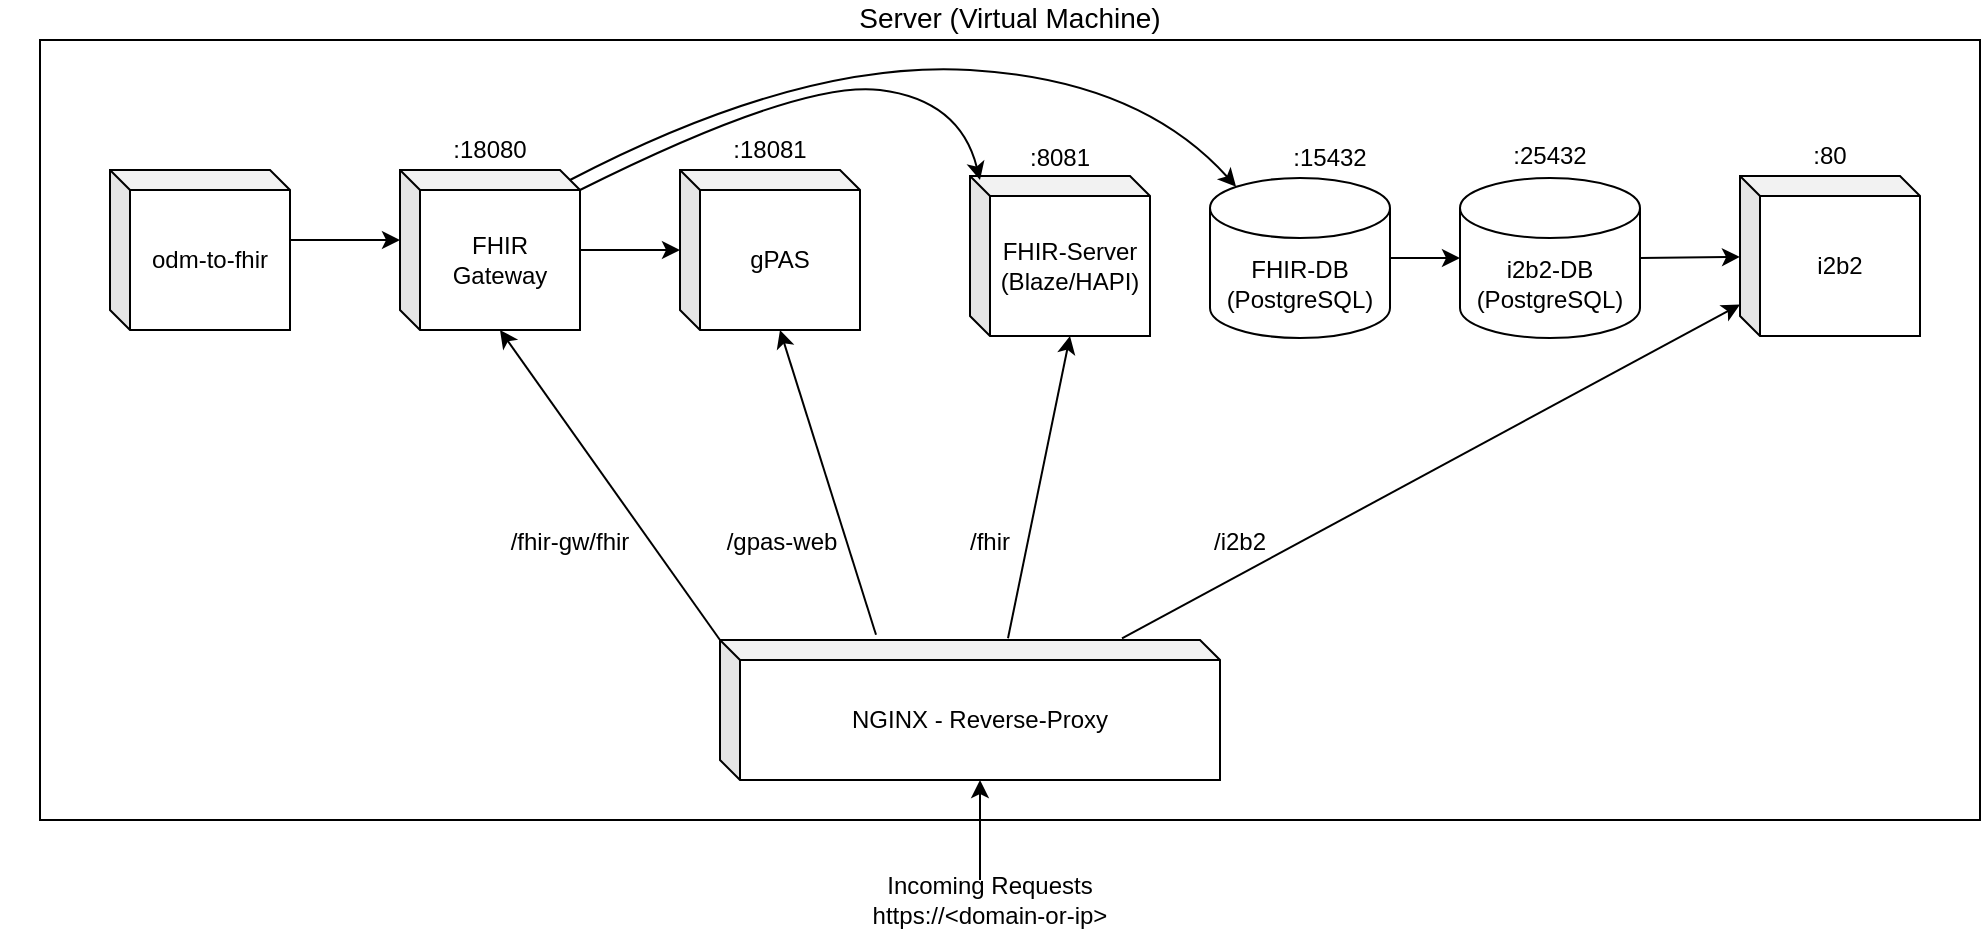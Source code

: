 <mxfile version="14.2.4" type="embed">
    <diagram id="MG7fdo5zGahb10Hoo4-Q" name="Page-1">
        <mxGraphModel dx="1682" dy="739" grid="1" gridSize="10" guides="1" tooltips="1" connect="1" arrows="1" fold="1" page="1" pageScale="1" pageWidth="600" pageHeight="300" background="#FFFFFF" math="0" shadow="0">
            <root>
                <mxCell id="0"/>
                <mxCell id="1" parent="0"/>
                <mxCell id="Vwow8PAGsQpxMxs0d7Oy-31" value="" style="group;fontSize=12;" parent="1" vertex="1" connectable="0">
                    <mxGeometry x="50" y="60" width="990" height="410" as="geometry"/>
                </mxCell>
                <mxCell id="Vwow8PAGsQpxMxs0d7Oy-32" value="&lt;span style=&quot;font-size: 14px&quot;&gt;Server (Virtual Machine)&lt;/span&gt;" style="whiteSpace=wrap;html=1;labelPosition=center;verticalLabelPosition=top;align=center;verticalAlign=bottom;" parent="Vwow8PAGsQpxMxs0d7Oy-31" vertex="1">
                    <mxGeometry x="20" width="970" height="390" as="geometry"/>
                </mxCell>
                <mxCell id="Vwow8PAGsQpxMxs0d7Oy-47" value="FHIR-Server (Blaze/HAPI)" style="shape=cube;whiteSpace=wrap;html=1;boundedLbl=1;backgroundOutline=1;darkOpacity=0.05;darkOpacity2=0.1;align=center;size=10;" parent="Vwow8PAGsQpxMxs0d7Oy-31" vertex="1">
                    <mxGeometry x="485" y="68" width="90" height="80" as="geometry"/>
                </mxCell>
                <mxCell id="Vwow8PAGsQpxMxs0d7Oy-49" value="FHIR&lt;br&gt;Gateway" style="shape=cube;whiteSpace=wrap;html=1;boundedLbl=1;backgroundOutline=1;darkOpacity=0.05;darkOpacity2=0.1;align=center;size=10;" parent="Vwow8PAGsQpxMxs0d7Oy-31" vertex="1">
                    <mxGeometry x="200" y="65" width="90" height="80" as="geometry"/>
                </mxCell>
                <mxCell id="Vwow8PAGsQpxMxs0d7Oy-50" value="FHIR-DB&lt;br&gt;(PostgreSQL)" style="shape=cylinder3;whiteSpace=wrap;html=1;boundedLbl=1;backgroundOutline=1;size=15;align=center;" parent="Vwow8PAGsQpxMxs0d7Oy-31" vertex="1">
                    <mxGeometry x="605" y="69" width="90" height="80" as="geometry"/>
                </mxCell>
                <mxCell id="Vwow8PAGsQpxMxs0d7Oy-51" value="gPAS" style="shape=cube;whiteSpace=wrap;html=1;boundedLbl=1;backgroundOutline=1;darkOpacity=0.05;darkOpacity2=0.1;align=center;size=10;" parent="Vwow8PAGsQpxMxs0d7Oy-31" vertex="1">
                    <mxGeometry x="340" y="65" width="90" height="80" as="geometry"/>
                </mxCell>
                <mxCell id="Vwow8PAGsQpxMxs0d7Oy-52" value="odm-to-fhir" style="shape=cube;whiteSpace=wrap;html=1;boundedLbl=1;backgroundOutline=1;darkOpacity=0.05;darkOpacity2=0.1;align=center;size=10;" parent="Vwow8PAGsQpxMxs0d7Oy-31" vertex="1">
                    <mxGeometry x="55" y="65" width="90" height="80" as="geometry"/>
                </mxCell>
                <mxCell id="Vwow8PAGsQpxMxs0d7Oy-53" value="i2b2" style="shape=cube;whiteSpace=wrap;html=1;boundedLbl=1;backgroundOutline=1;darkOpacity=0.05;darkOpacity2=0.1;align=center;size=10;" parent="Vwow8PAGsQpxMxs0d7Oy-31" vertex="1">
                    <mxGeometry x="870" y="68" width="90" height="80" as="geometry"/>
                </mxCell>
                <mxCell id="Vwow8PAGsQpxMxs0d7Oy-54" value="" style="endArrow=classic;html=1;exitX=1;exitY=0.5;exitDx=0;exitDy=0;entryX=0;entryY=0.5;entryDx=0;entryDy=0;entryPerimeter=0;exitPerimeter=0;" parent="Vwow8PAGsQpxMxs0d7Oy-31" source="Vwow8PAGsQpxMxs0d7Oy-50" target="Vwow8PAGsQpxMxs0d7Oy-57" edge="1">
                    <mxGeometry width="50" height="50" relative="1" as="geometry">
                        <mxPoint x="725" y="99.12" as="sourcePoint"/>
                        <mxPoint x="765" y="99.002" as="targetPoint"/>
                    </mxGeometry>
                </mxCell>
                <mxCell id="Vwow8PAGsQpxMxs0d7Oy-55" value="NGINX - Reverse-Proxy" style="shape=cube;whiteSpace=wrap;html=1;boundedLbl=1;backgroundOutline=1;darkOpacity=0.05;darkOpacity2=0.1;align=center;size=10;" parent="Vwow8PAGsQpxMxs0d7Oy-31" vertex="1">
                    <mxGeometry x="360" y="300" width="250" height="70" as="geometry"/>
                </mxCell>
                <mxCell id="Vwow8PAGsQpxMxs0d7Oy-57" value="i2b2-DB (PostgreSQL)" style="shape=cylinder3;whiteSpace=wrap;html=1;boundedLbl=1;backgroundOutline=1;size=15;align=center;" parent="Vwow8PAGsQpxMxs0d7Oy-31" vertex="1">
                    <mxGeometry x="730" y="69" width="90" height="80" as="geometry"/>
                </mxCell>
                <mxCell id="Vwow8PAGsQpxMxs0d7Oy-58" value="" style="endArrow=classic;html=1;" parent="Vwow8PAGsQpxMxs0d7Oy-31" edge="1">
                    <mxGeometry width="50" height="50" relative="1" as="geometry">
                        <mxPoint x="290" y="105" as="sourcePoint"/>
                        <mxPoint x="340" y="105" as="targetPoint"/>
                    </mxGeometry>
                </mxCell>
                <mxCell id="Vwow8PAGsQpxMxs0d7Oy-59" value="" style="endArrow=classic;html=1;exitX=0;exitY=0;exitDx=90;exitDy=10;exitPerimeter=0;curved=1;" parent="Vwow8PAGsQpxMxs0d7Oy-31" source="Vwow8PAGsQpxMxs0d7Oy-49" edge="1">
                    <mxGeometry width="50" height="50" relative="1" as="geometry">
                        <mxPoint x="300" y="115" as="sourcePoint"/>
                        <mxPoint x="490" y="70" as="targetPoint"/>
                        <Array as="points">
                            <mxPoint x="400" y="20"/>
                            <mxPoint x="480" y="30"/>
                        </Array>
                    </mxGeometry>
                </mxCell>
                <mxCell id="Vwow8PAGsQpxMxs0d7Oy-60" value="" style="endArrow=classic;html=1;exitX=0;exitY=0;exitDx=85;exitDy=5;exitPerimeter=0;entryX=0.145;entryY=0;entryDx=0;entryDy=4.35;entryPerimeter=0;curved=1;" parent="Vwow8PAGsQpxMxs0d7Oy-31" source="Vwow8PAGsQpxMxs0d7Oy-49" target="Vwow8PAGsQpxMxs0d7Oy-50" edge="1">
                    <mxGeometry width="50" height="50" relative="1" as="geometry">
                        <mxPoint x="300" y="85" as="sourcePoint"/>
                        <mxPoint x="500" y="80" as="targetPoint"/>
                        <Array as="points">
                            <mxPoint x="400" y="10"/>
                            <mxPoint x="570" y="20"/>
                        </Array>
                    </mxGeometry>
                </mxCell>
                <mxCell id="Vwow8PAGsQpxMxs0d7Oy-61" value="" style="endArrow=classic;html=1;exitX=1;exitY=0.438;exitDx=0;exitDy=0;exitPerimeter=0;entryX=0;entryY=0;entryDx=0;entryDy=35;entryPerimeter=0;" parent="Vwow8PAGsQpxMxs0d7Oy-31" source="Vwow8PAGsQpxMxs0d7Oy-52" target="Vwow8PAGsQpxMxs0d7Oy-49" edge="1">
                    <mxGeometry width="50" height="50" relative="1" as="geometry">
                        <mxPoint x="300" y="85" as="sourcePoint"/>
                        <mxPoint x="500" y="80" as="targetPoint"/>
                        <Array as="points"/>
                    </mxGeometry>
                </mxCell>
                <mxCell id="Vwow8PAGsQpxMxs0d7Oy-62" value="" style="endArrow=classic;html=1;exitX=1;exitY=0.5;exitDx=0;exitDy=0;exitPerimeter=0;" parent="Vwow8PAGsQpxMxs0d7Oy-31" source="Vwow8PAGsQpxMxs0d7Oy-57" target="Vwow8PAGsQpxMxs0d7Oy-53" edge="1">
                    <mxGeometry width="50" height="50" relative="1" as="geometry">
                        <mxPoint x="705" y="119" as="sourcePoint"/>
                        <mxPoint x="740" y="119" as="targetPoint"/>
                    </mxGeometry>
                </mxCell>
                <mxCell id="Vwow8PAGsQpxMxs0d7Oy-63" value="" style="endArrow=classic;html=1;exitX=0;exitY=0;exitDx=0;exitDy=0;exitPerimeter=0;entryX=0;entryY=0;entryDx=50;entryDy=80;entryPerimeter=0;" parent="Vwow8PAGsQpxMxs0d7Oy-31" source="Vwow8PAGsQpxMxs0d7Oy-55" target="Vwow8PAGsQpxMxs0d7Oy-49" edge="1">
                    <mxGeometry width="50" height="50" relative="1" as="geometry">
                        <mxPoint x="170" y="290.04" as="sourcePoint"/>
                        <mxPoint x="225" y="290" as="targetPoint"/>
                        <Array as="points"/>
                    </mxGeometry>
                </mxCell>
                <mxCell id="Vwow8PAGsQpxMxs0d7Oy-65" value="" style="endArrow=classic;html=1;exitX=0.312;exitY=-0.037;exitDx=0;exitDy=0;exitPerimeter=0;entryX=0;entryY=0;entryDx=50;entryDy=80;entryPerimeter=0;" parent="Vwow8PAGsQpxMxs0d7Oy-31" source="Vwow8PAGsQpxMxs0d7Oy-55" target="Vwow8PAGsQpxMxs0d7Oy-51" edge="1">
                    <mxGeometry width="50" height="50" relative="1" as="geometry">
                        <mxPoint x="370" y="310" as="sourcePoint"/>
                        <mxPoint x="260" y="155" as="targetPoint"/>
                        <Array as="points"/>
                    </mxGeometry>
                </mxCell>
                <mxCell id="Vwow8PAGsQpxMxs0d7Oy-66" value="" style="endArrow=classic;html=1;exitX=0.576;exitY=-0.012;exitDx=0;exitDy=0;exitPerimeter=0;entryX=0;entryY=0;entryDx=50;entryDy=80;entryPerimeter=0;" parent="Vwow8PAGsQpxMxs0d7Oy-31" source="Vwow8PAGsQpxMxs0d7Oy-55" target="Vwow8PAGsQpxMxs0d7Oy-47" edge="1">
                    <mxGeometry width="50" height="50" relative="1" as="geometry">
                        <mxPoint x="490" y="310" as="sourcePoint"/>
                        <mxPoint x="400" y="155" as="targetPoint"/>
                        <Array as="points"/>
                    </mxGeometry>
                </mxCell>
                <mxCell id="Vwow8PAGsQpxMxs0d7Oy-67" value="" style="endArrow=classic;html=1;exitX=0.804;exitY=-0.012;exitDx=0;exitDy=0;exitPerimeter=0;" parent="Vwow8PAGsQpxMxs0d7Oy-31" source="Vwow8PAGsQpxMxs0d7Oy-55" target="Vwow8PAGsQpxMxs0d7Oy-53" edge="1">
                    <mxGeometry width="50" height="50" relative="1" as="geometry">
                        <mxPoint x="514" y="309.04" as="sourcePoint"/>
                        <mxPoint x="545" y="158" as="targetPoint"/>
                        <Array as="points"/>
                    </mxGeometry>
                </mxCell>
                <mxCell id="Vwow8PAGsQpxMxs0d7Oy-68" value="/fhir-gw/fhir" style="text;html=1;strokeColor=none;fillColor=none;align=center;verticalAlign=middle;whiteSpace=wrap;rounded=0;" parent="Vwow8PAGsQpxMxs0d7Oy-31" vertex="1">
                    <mxGeometry x="240" y="241" width="90" height="20" as="geometry"/>
                </mxCell>
                <mxCell id="Vwow8PAGsQpxMxs0d7Oy-69" value="/gpas-web" style="text;html=1;strokeColor=none;fillColor=none;align=center;verticalAlign=middle;whiteSpace=wrap;rounded=0;" parent="Vwow8PAGsQpxMxs0d7Oy-31" vertex="1">
                    <mxGeometry x="346" y="241" width="90" height="20" as="geometry"/>
                </mxCell>
                <mxCell id="Vwow8PAGsQpxMxs0d7Oy-70" value="/fhir" style="text;html=1;strokeColor=none;fillColor=none;align=center;verticalAlign=middle;whiteSpace=wrap;rounded=0;" parent="Vwow8PAGsQpxMxs0d7Oy-31" vertex="1">
                    <mxGeometry x="475" y="241" width="40" height="20" as="geometry"/>
                </mxCell>
                <mxCell id="Vwow8PAGsQpxMxs0d7Oy-71" value="/i2b2" style="text;html=1;strokeColor=none;fillColor=none;align=center;verticalAlign=middle;whiteSpace=wrap;rounded=0;" parent="Vwow8PAGsQpxMxs0d7Oy-31" vertex="1">
                    <mxGeometry x="600" y="241" width="40" height="20" as="geometry"/>
                </mxCell>
                <mxCell id="Vwow8PAGsQpxMxs0d7Oy-78" value=":18080" style="text;html=1;strokeColor=none;fillColor=none;align=center;verticalAlign=middle;whiteSpace=wrap;rounded=0;" parent="Vwow8PAGsQpxMxs0d7Oy-31" vertex="1">
                    <mxGeometry x="200" y="45" width="90" height="20" as="geometry"/>
                </mxCell>
                <mxCell id="Vwow8PAGsQpxMxs0d7Oy-79" value=":18081" style="text;html=1;strokeColor=none;fillColor=none;align=center;verticalAlign=middle;whiteSpace=wrap;rounded=0;" parent="Vwow8PAGsQpxMxs0d7Oy-31" vertex="1">
                    <mxGeometry x="340" y="45" width="90" height="20" as="geometry"/>
                </mxCell>
                <mxCell id="Vwow8PAGsQpxMxs0d7Oy-80" value=":8081" style="text;html=1;strokeColor=none;fillColor=none;align=center;verticalAlign=middle;whiteSpace=wrap;rounded=0;" parent="Vwow8PAGsQpxMxs0d7Oy-31" vertex="1">
                    <mxGeometry x="485" y="49" width="90" height="20" as="geometry"/>
                </mxCell>
                <mxCell id="Vwow8PAGsQpxMxs0d7Oy-82" value=":15432" style="text;html=1;strokeColor=none;fillColor=none;align=center;verticalAlign=middle;whiteSpace=wrap;rounded=0;" parent="Vwow8PAGsQpxMxs0d7Oy-31" vertex="1">
                    <mxGeometry x="620" y="49" width="90" height="20" as="geometry"/>
                </mxCell>
                <mxCell id="Vwow8PAGsQpxMxs0d7Oy-83" value=":25432" style="text;html=1;strokeColor=none;fillColor=none;align=center;verticalAlign=middle;whiteSpace=wrap;rounded=0;" parent="Vwow8PAGsQpxMxs0d7Oy-31" vertex="1">
                    <mxGeometry x="730" y="48" width="90" height="20" as="geometry"/>
                </mxCell>
                <mxCell id="Vwow8PAGsQpxMxs0d7Oy-84" value=":80" style="text;html=1;strokeColor=none;fillColor=none;align=center;verticalAlign=middle;whiteSpace=wrap;rounded=0;" parent="Vwow8PAGsQpxMxs0d7Oy-31" vertex="1">
                    <mxGeometry x="870" y="48" width="90" height="20" as="geometry"/>
                </mxCell>
                <mxCell id="Vwow8PAGsQpxMxs0d7Oy-73" value="" style="endArrow=classic;html=1;entryX=0;entryY=0;entryDx=130;entryDy=70;entryPerimeter=0;" parent="1" target="Vwow8PAGsQpxMxs0d7Oy-55" edge="1">
                    <mxGeometry width="50" height="50" relative="1" as="geometry">
                        <mxPoint x="540" y="480" as="sourcePoint"/>
                        <mxPoint x="531" y="460" as="targetPoint"/>
                        <Array as="points"/>
                    </mxGeometry>
                </mxCell>
                <mxCell id="Vwow8PAGsQpxMxs0d7Oy-74" value="Incoming Requests&lt;br&gt;https://&amp;lt;domain-or-ip&amp;gt;" style="text;html=1;strokeColor=none;fillColor=none;align=center;verticalAlign=middle;whiteSpace=wrap;rounded=0;" parent="1" vertex="1">
                    <mxGeometry x="480" y="480" width="130" height="20" as="geometry"/>
                </mxCell>
            </root>
        </mxGraphModel>
    </diagram>
</mxfile>